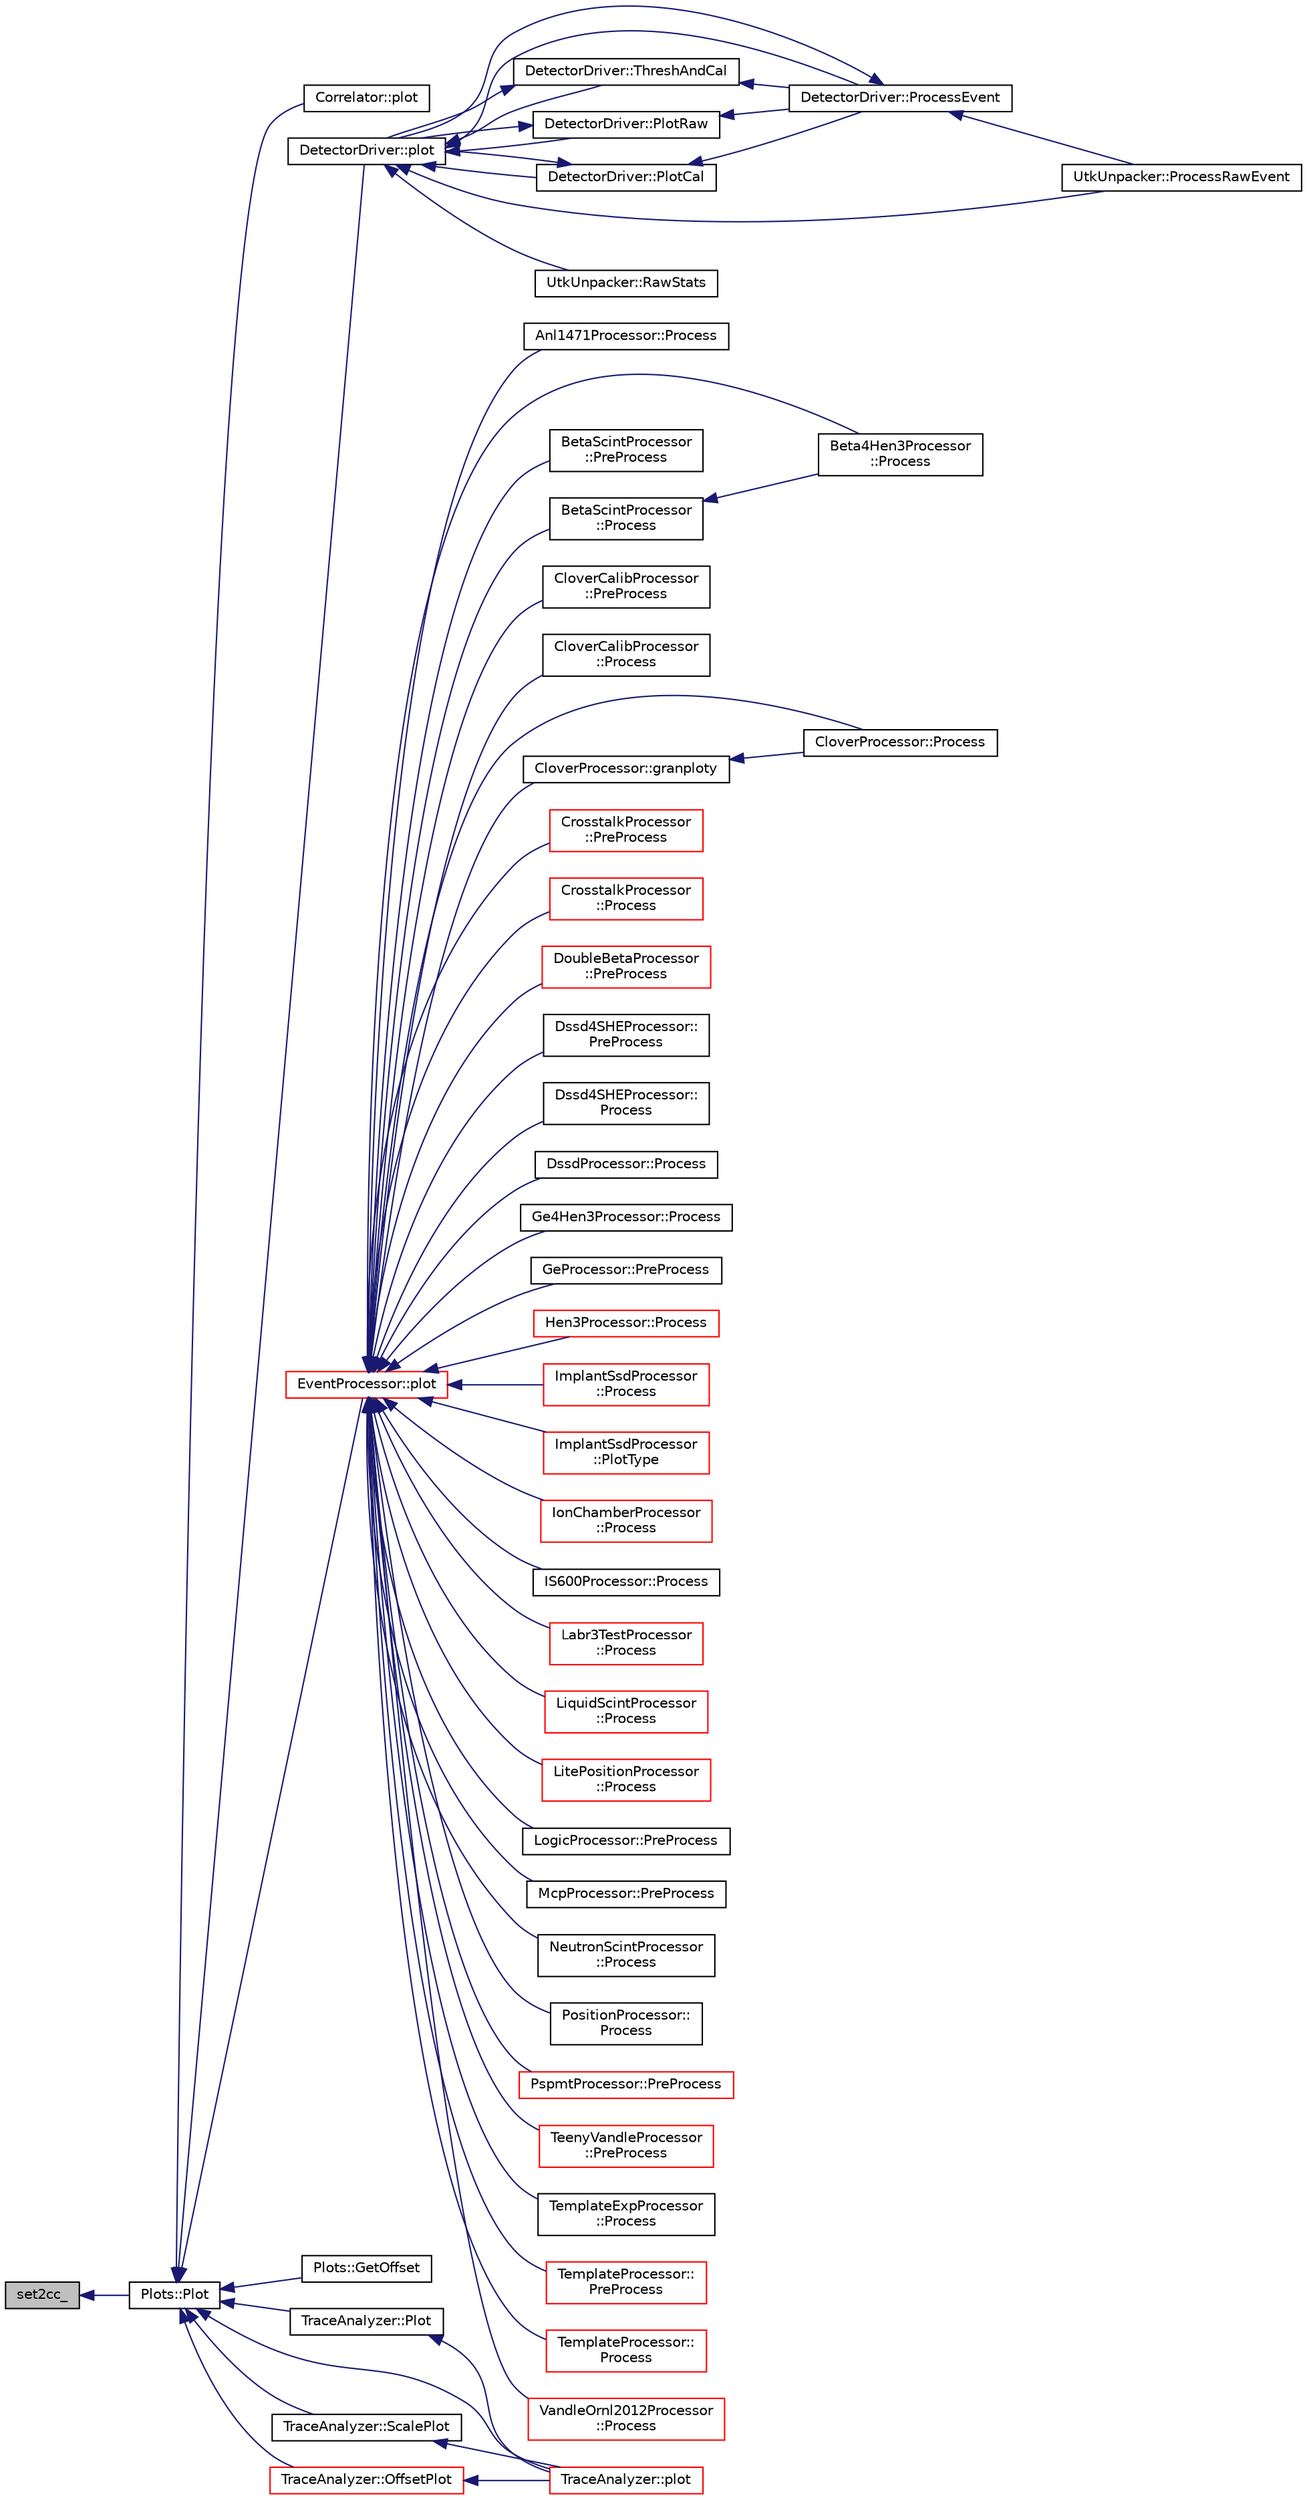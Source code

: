 digraph "set2cc_"
{
  edge [fontname="Helvetica",fontsize="10",labelfontname="Helvetica",labelfontsize="10"];
  node [fontname="Helvetica",fontsize="10",shape=record];
  rankdir="LR";
  Node1 [label="set2cc_",height=0.2,width=0.4,color="black", fillcolor="grey75", style="filled", fontcolor="black"];
  Node1 -> Node2 [dir="back",color="midnightblue",fontsize="10",style="solid",fontname="Helvetica"];
  Node2 [label="Plots::Plot",height=0.2,width=0.4,color="black", fillcolor="white", style="filled",URL="$d7/d8b/class_plots.html#a68849b82c8c7a5d57f972cbd8de83328",tooltip="Plots into histogram defined by dammId. "];
  Node2 -> Node3 [dir="back",color="midnightblue",fontsize="10",style="solid",fontname="Helvetica"];
  Node3 [label="Correlator::plot",height=0.2,width=0.4,color="black", fillcolor="white", style="filled",URL="$df/d86/class_correlator.html#a3581405ad5a68e25f1998648a2a66b0a",tooltip="plots data into a histogram with provided DAMM ID "];
  Node2 -> Node4 [dir="back",color="midnightblue",fontsize="10",style="solid",fontname="Helvetica"];
  Node4 [label="DetectorDriver::plot",height=0.2,width=0.4,color="black", fillcolor="white", style="filled",URL="$de/d91/class_detector_driver.html#a3a556ab94a878e057dea8a081d0df55a",tooltip="Plots into histogram defined by dammId. "];
  Node4 -> Node5 [dir="back",color="midnightblue",fontsize="10",style="solid",fontname="Helvetica"];
  Node5 [label="DetectorDriver::ProcessEvent",height=0.2,width=0.4,color="black", fillcolor="white", style="filled",URL="$de/d91/class_detector_driver.html#a19c152206c95dfbc2a98ffd1d002165e",tooltip="Control of the event processing. "];
  Node5 -> Node4 [dir="back",color="midnightblue",fontsize="10",style="solid",fontname="Helvetica"];
  Node5 -> Node6 [dir="back",color="midnightblue",fontsize="10",style="solid",fontname="Helvetica"];
  Node6 [label="UtkUnpacker::ProcessRawEvent",height=0.2,width=0.4,color="black", fillcolor="white", style="filled",URL="$d4/d48/class_utk_unpacker.html#a09c96dd753088977aa1f458f7c07d24b",tooltip="Process all events in the event list. "];
  Node4 -> Node7 [dir="back",color="midnightblue",fontsize="10",style="solid",fontname="Helvetica"];
  Node7 [label="DetectorDriver::ThreshAndCal",height=0.2,width=0.4,color="black", fillcolor="white", style="filled",URL="$de/d91/class_detector_driver.html#a2ae4e98c641d49183631eceb40dc19bb",tooltip="Check threshold and calibrate each channel. Check the thresholds and calibrate the energy for each ch..."];
  Node7 -> Node5 [dir="back",color="midnightblue",fontsize="10",style="solid",fontname="Helvetica"];
  Node7 -> Node4 [dir="back",color="midnightblue",fontsize="10",style="solid",fontname="Helvetica"];
  Node4 -> Node8 [dir="back",color="midnightblue",fontsize="10",style="solid",fontname="Helvetica"];
  Node8 [label="DetectorDriver::PlotRaw",height=0.2,width=0.4,color="black", fillcolor="white", style="filled",URL="$de/d91/class_detector_driver.html#a7f2a28ba2a756e034e38630a5e258309"];
  Node8 -> Node5 [dir="back",color="midnightblue",fontsize="10",style="solid",fontname="Helvetica"];
  Node8 -> Node4 [dir="back",color="midnightblue",fontsize="10",style="solid",fontname="Helvetica"];
  Node4 -> Node9 [dir="back",color="midnightblue",fontsize="10",style="solid",fontname="Helvetica"];
  Node9 [label="DetectorDriver::PlotCal",height=0.2,width=0.4,color="black", fillcolor="white", style="filled",URL="$de/d91/class_detector_driver.html#ad966b8fe4330bb0cf117422b9bd08f40"];
  Node9 -> Node5 [dir="back",color="midnightblue",fontsize="10",style="solid",fontname="Helvetica"];
  Node9 -> Node4 [dir="back",color="midnightblue",fontsize="10",style="solid",fontname="Helvetica"];
  Node4 -> Node6 [dir="back",color="midnightblue",fontsize="10",style="solid",fontname="Helvetica"];
  Node4 -> Node10 [dir="back",color="midnightblue",fontsize="10",style="solid",fontname="Helvetica"];
  Node10 [label="UtkUnpacker::RawStats",height=0.2,width=0.4,color="black", fillcolor="white", style="filled",URL="$d4/d48/class_utk_unpacker.html#a61ba5974ee476d5c3ab316b5b6759204",tooltip="Add an event to generic statistics output. "];
  Node2 -> Node11 [dir="back",color="midnightblue",fontsize="10",style="solid",fontname="Helvetica"];
  Node11 [label="EventProcessor::plot",height=0.2,width=0.4,color="red", fillcolor="white", style="filled",URL="$d6/d65/class_event_processor.html#ad5201bb392726e409ba2a6ac44e764d8",tooltip="Implementation of the plot command to interface with the DAMM routines. "];
  Node11 -> Node12 [dir="back",color="midnightblue",fontsize="10",style="solid",fontname="Helvetica"];
  Node12 [label="Anl1471Processor::Process",height=0.2,width=0.4,color="black", fillcolor="white", style="filled",URL="$d2/daa/class_anl1471_processor.html#ae0e82aa964d24549afd9d17f1a136fc2"];
  Node11 -> Node13 [dir="back",color="midnightblue",fontsize="10",style="solid",fontname="Helvetica"];
  Node13 [label="Beta4Hen3Processor\l::Process",height=0.2,width=0.4,color="black", fillcolor="white", style="filled",URL="$db/d92/class_beta4_hen3_processor.html#aec8154b59d510e76fb0831ee2118d6bb"];
  Node11 -> Node14 [dir="back",color="midnightblue",fontsize="10",style="solid",fontname="Helvetica"];
  Node14 [label="BetaScintProcessor\l::PreProcess",height=0.2,width=0.4,color="black", fillcolor="white", style="filled",URL="$d4/de4/class_beta_scint_processor.html#a3e694e6d125d2197e0cda6725625f47b",tooltip="PreProcessing for the class. "];
  Node11 -> Node15 [dir="back",color="midnightblue",fontsize="10",style="solid",fontname="Helvetica"];
  Node15 [label="BetaScintProcessor\l::Process",height=0.2,width=0.4,color="black", fillcolor="white", style="filled",URL="$d4/de4/class_beta_scint_processor.html#abcf10cc79083ab549abdca2e9209d37d",tooltip="Main Processing for the class. "];
  Node15 -> Node13 [dir="back",color="midnightblue",fontsize="10",style="solid",fontname="Helvetica"];
  Node11 -> Node16 [dir="back",color="midnightblue",fontsize="10",style="solid",fontname="Helvetica"];
  Node16 [label="CloverCalibProcessor\l::PreProcess",height=0.2,width=0.4,color="black", fillcolor="white", style="filled",URL="$db/d4e/class_clover_calib_processor.html#a6a8ab51082f13f4717aa1070e38e8e99"];
  Node11 -> Node17 [dir="back",color="midnightblue",fontsize="10",style="solid",fontname="Helvetica"];
  Node17 [label="CloverCalibProcessor\l::Process",height=0.2,width=0.4,color="black", fillcolor="white", style="filled",URL="$db/d4e/class_clover_calib_processor.html#a3a226660db21991ef09515012cab6eda"];
  Node11 -> Node18 [dir="back",color="midnightblue",fontsize="10",style="solid",fontname="Helvetica"];
  Node18 [label="CloverProcessor::Process",height=0.2,width=0.4,color="black", fillcolor="white", style="filled",URL="$d5/d01/class_clover_processor.html#a50eae562dbdc21e5dac462d0a6474326"];
  Node11 -> Node19 [dir="back",color="midnightblue",fontsize="10",style="solid",fontname="Helvetica"];
  Node19 [label="CloverProcessor::granploty",height=0.2,width=0.4,color="black", fillcolor="white", style="filled",URL="$d5/d01/class_clover_processor.html#ac3b1148dfd34ec0d00cd08a0fd210b7f"];
  Node19 -> Node18 [dir="back",color="midnightblue",fontsize="10",style="solid",fontname="Helvetica"];
  Node11 -> Node20 [dir="back",color="midnightblue",fontsize="10",style="solid",fontname="Helvetica"];
  Node20 [label="CrosstalkProcessor\l::PreProcess",height=0.2,width=0.4,color="red", fillcolor="white", style="filled",URL="$de/d3c/class_crosstalk_processor.html#ae17181ea6e41e906bd9c65438b4d1d20"];
  Node11 -> Node21 [dir="back",color="midnightblue",fontsize="10",style="solid",fontname="Helvetica"];
  Node21 [label="CrosstalkProcessor\l::Process",height=0.2,width=0.4,color="red", fillcolor="white", style="filled",URL="$de/d3c/class_crosstalk_processor.html#a641e3912de9f8d9f2a9bf4e902429723"];
  Node11 -> Node22 [dir="back",color="midnightblue",fontsize="10",style="solid",fontname="Helvetica"];
  Node22 [label="DoubleBetaProcessor\l::PreProcess",height=0.2,width=0.4,color="red", fillcolor="white", style="filled",URL="$de/d4f/class_double_beta_processor.html#af0db739a0cd9d8f4e231b8cc99ed31ab"];
  Node11 -> Node23 [dir="back",color="midnightblue",fontsize="10",style="solid",fontname="Helvetica"];
  Node23 [label="Dssd4SHEProcessor::\lPreProcess",height=0.2,width=0.4,color="black", fillcolor="white", style="filled",URL="$db/da8/class_dssd4_s_h_e_processor.html#a069993b16eb9c18b547a279e9f5d1b28"];
  Node11 -> Node24 [dir="back",color="midnightblue",fontsize="10",style="solid",fontname="Helvetica"];
  Node24 [label="Dssd4SHEProcessor::\lProcess",height=0.2,width=0.4,color="black", fillcolor="white", style="filled",URL="$db/da8/class_dssd4_s_h_e_processor.html#a1ab9aeab8c52a1479718a58da74af3df"];
  Node11 -> Node25 [dir="back",color="midnightblue",fontsize="10",style="solid",fontname="Helvetica"];
  Node25 [label="DssdProcessor::Process",height=0.2,width=0.4,color="black", fillcolor="white", style="filled",URL="$d4/d67/class_dssd_processor.html#a0e32fc233a84ef03dc994b83899e1388"];
  Node11 -> Node26 [dir="back",color="midnightblue",fontsize="10",style="solid",fontname="Helvetica"];
  Node26 [label="Ge4Hen3Processor::Process",height=0.2,width=0.4,color="black", fillcolor="white", style="filled",URL="$d5/df2/class_ge4_hen3_processor.html#a98d4e5d0efd24adbdb6c8911e0d993f2"];
  Node11 -> Node27 [dir="back",color="midnightblue",fontsize="10",style="solid",fontname="Helvetica"];
  Node27 [label="GeProcessor::PreProcess",height=0.2,width=0.4,color="black", fillcolor="white", style="filled",URL="$d2/d54/class_ge_processor.html#a8e6eb1cc39e1a48d223be9f4d69460c4"];
  Node11 -> Node28 [dir="back",color="midnightblue",fontsize="10",style="solid",fontname="Helvetica"];
  Node28 [label="Hen3Processor::Process",height=0.2,width=0.4,color="red", fillcolor="white", style="filled",URL="$d6/d4e/class_hen3_processor.html#a12510344f12aa28fb4de00c28569995f"];
  Node11 -> Node29 [dir="back",color="midnightblue",fontsize="10",style="solid",fontname="Helvetica"];
  Node29 [label="ImplantSsdProcessor\l::Process",height=0.2,width=0.4,color="red", fillcolor="white", style="filled",URL="$df/df5/class_implant_ssd_processor.html#a4633fc3b34a8e8915713dd8e1ba5666a"];
  Node11 -> Node30 [dir="back",color="midnightblue",fontsize="10",style="solid",fontname="Helvetica"];
  Node30 [label="ImplantSsdProcessor\l::PlotType",height=0.2,width=0.4,color="red", fillcolor="white", style="filled",URL="$df/df5/class_implant_ssd_processor.html#abf58bf472ce25c6003903cd66751d981"];
  Node11 -> Node31 [dir="back",color="midnightblue",fontsize="10",style="solid",fontname="Helvetica"];
  Node31 [label="IonChamberProcessor\l::Process",height=0.2,width=0.4,color="red", fillcolor="white", style="filled",URL="$dd/df2/class_ion_chamber_processor.html#a6d1891dc55fb66434793c8594f3b7616"];
  Node11 -> Node32 [dir="back",color="midnightblue",fontsize="10",style="solid",fontname="Helvetica"];
  Node32 [label="IS600Processor::Process",height=0.2,width=0.4,color="black", fillcolor="white", style="filled",URL="$de/d81/class_i_s600_processor.html#a92f29e9c021fffb08f02bf48d12aff42"];
  Node11 -> Node33 [dir="back",color="midnightblue",fontsize="10",style="solid",fontname="Helvetica"];
  Node33 [label="Labr3TestProcessor\l::Process",height=0.2,width=0.4,color="red", fillcolor="white", style="filled",URL="$dd/d2c/class_labr3_test_processor.html#aacf32b1382a264f443f7e24029323ac4"];
  Node11 -> Node34 [dir="back",color="midnightblue",fontsize="10",style="solid",fontname="Helvetica"];
  Node34 [label="LiquidScintProcessor\l::Process",height=0.2,width=0.4,color="red", fillcolor="white", style="filled",URL="$d7/d6b/class_liquid_scint_processor.html#a6e1f7662a1362e5c14275c9a13388231"];
  Node11 -> Node35 [dir="back",color="midnightblue",fontsize="10",style="solid",fontname="Helvetica"];
  Node35 [label="LitePositionProcessor\l::Process",height=0.2,width=0.4,color="red", fillcolor="white", style="filled",URL="$d3/dab/class_lite_position_processor.html#a41e329779cb70710078ab066afd4f953"];
  Node11 -> Node36 [dir="back",color="midnightblue",fontsize="10",style="solid",fontname="Helvetica"];
  Node36 [label="LogicProcessor::PreProcess",height=0.2,width=0.4,color="black", fillcolor="white", style="filled",URL="$da/d2f/class_logic_processor.html#a91ad87eb1649cebfa5a90de4943455ae"];
  Node11 -> Node37 [dir="back",color="midnightblue",fontsize="10",style="solid",fontname="Helvetica"];
  Node37 [label="McpProcessor::PreProcess",height=0.2,width=0.4,color="black", fillcolor="white", style="filled",URL="$dd/dcb/class_mcp_processor.html#ae65166c302b60f81ddd8edddc137de23"];
  Node11 -> Node38 [dir="back",color="midnightblue",fontsize="10",style="solid",fontname="Helvetica"];
  Node38 [label="NeutronScintProcessor\l::Process",height=0.2,width=0.4,color="black", fillcolor="white", style="filled",URL="$d9/dfc/class_neutron_scint_processor.html#a72ba8607b6df372e4b76d396140f765d"];
  Node11 -> Node39 [dir="back",color="midnightblue",fontsize="10",style="solid",fontname="Helvetica"];
  Node39 [label="PositionProcessor::\lProcess",height=0.2,width=0.4,color="black", fillcolor="white", style="filled",URL="$d3/df3/class_position_processor.html#a45a6ef172d9253956769b1ccd15a6e4a",tooltip="Process the QDC data involved in top/bottom side for a strip. "];
  Node11 -> Node40 [dir="back",color="midnightblue",fontsize="10",style="solid",fontname="Helvetica"];
  Node40 [label="PspmtProcessor::PreProcess",height=0.2,width=0.4,color="red", fillcolor="white", style="filled",URL="$dd/d2c/class_pspmt_processor.html#afd615887b035057293dc86455155c3c7"];
  Node11 -> Node41 [dir="back",color="midnightblue",fontsize="10",style="solid",fontname="Helvetica"];
  Node41 [label="TeenyVandleProcessor\l::PreProcess",height=0.2,width=0.4,color="red", fillcolor="white", style="filled",URL="$d3/d5e/class_teeny_vandle_processor.html#a01b193b7a00b5bbc2d0b35ccc0f34d82"];
  Node11 -> Node42 [dir="back",color="midnightblue",fontsize="10",style="solid",fontname="Helvetica"];
  Node42 [label="TemplateExpProcessor\l::Process",height=0.2,width=0.4,color="black", fillcolor="white", style="filled",URL="$d9/ddc/class_template_exp_processor.html#a06fae87a5826408aec8db9fadf000dd3",tooltip="Main processing of data of interest. "];
  Node11 -> Node43 [dir="back",color="midnightblue",fontsize="10",style="solid",fontname="Helvetica"];
  Node43 [label="TemplateProcessor::\lPreProcess",height=0.2,width=0.4,color="red", fillcolor="white", style="filled",URL="$da/dfe/class_template_processor.html#a554450b2ad914835e6b1b8d13a31b409"];
  Node11 -> Node44 [dir="back",color="midnightblue",fontsize="10",style="solid",fontname="Helvetica"];
  Node44 [label="TemplateProcessor::\lProcess",height=0.2,width=0.4,color="red", fillcolor="white", style="filled",URL="$da/dfe/class_template_processor.html#a75039958a15712e6d1f83b3654ce6e88"];
  Node11 -> Node45 [dir="back",color="midnightblue",fontsize="10",style="solid",fontname="Helvetica"];
  Node45 [label="VandleOrnl2012Processor\l::Process",height=0.2,width=0.4,color="red", fillcolor="white", style="filled",URL="$d1/dd7/class_vandle_ornl2012_processor.html#a05b7477fad0d6614e01ca86cb9cff0bf"];
  Node2 -> Node46 [dir="back",color="midnightblue",fontsize="10",style="solid",fontname="Helvetica"];
  Node46 [label="Plots::GetOffset",height=0.2,width=0.4,color="black", fillcolor="white", style="filled",URL="$d7/d8b/class_plots.html#adc29f9a0571d3b623bed089d4f9daa7a"];
  Node2 -> Node47 [dir="back",color="midnightblue",fontsize="10",style="solid",fontname="Helvetica"];
  Node47 [label="TraceAnalyzer::Plot",height=0.2,width=0.4,color="black", fillcolor="white", style="filled",URL="$d2/dbc/class_trace_analyzer.html#a42c5abc1e433c5176680e18530b288d1"];
  Node47 -> Node48 [dir="back",color="midnightblue",fontsize="10",style="solid",fontname="Helvetica"];
  Node48 [label="TraceAnalyzer::plot",height=0.2,width=0.4,color="red", fillcolor="white", style="filled",URL="$d2/dbc/class_trace_analyzer.html#a435c459a74db6c5a07f4fc5469a1a04c",tooltip="Implementation of the plot command to interface with the DAMM routines. "];
  Node2 -> Node49 [dir="back",color="midnightblue",fontsize="10",style="solid",fontname="Helvetica"];
  Node49 [label="TraceAnalyzer::ScalePlot",height=0.2,width=0.4,color="black", fillcolor="white", style="filled",URL="$d2/dbc/class_trace_analyzer.html#ae149c77b014f0bc99177313c83cb6862"];
  Node49 -> Node48 [dir="back",color="midnightblue",fontsize="10",style="solid",fontname="Helvetica"];
  Node2 -> Node50 [dir="back",color="midnightblue",fontsize="10",style="solid",fontname="Helvetica"];
  Node50 [label="TraceAnalyzer::OffsetPlot",height=0.2,width=0.4,color="red", fillcolor="white", style="filled",URL="$d2/dbc/class_trace_analyzer.html#a04f155e328cf8027bc1fc59f154c4e7a"];
  Node50 -> Node48 [dir="back",color="midnightblue",fontsize="10",style="solid",fontname="Helvetica"];
  Node2 -> Node48 [dir="back",color="midnightblue",fontsize="10",style="solid",fontname="Helvetica"];
}
